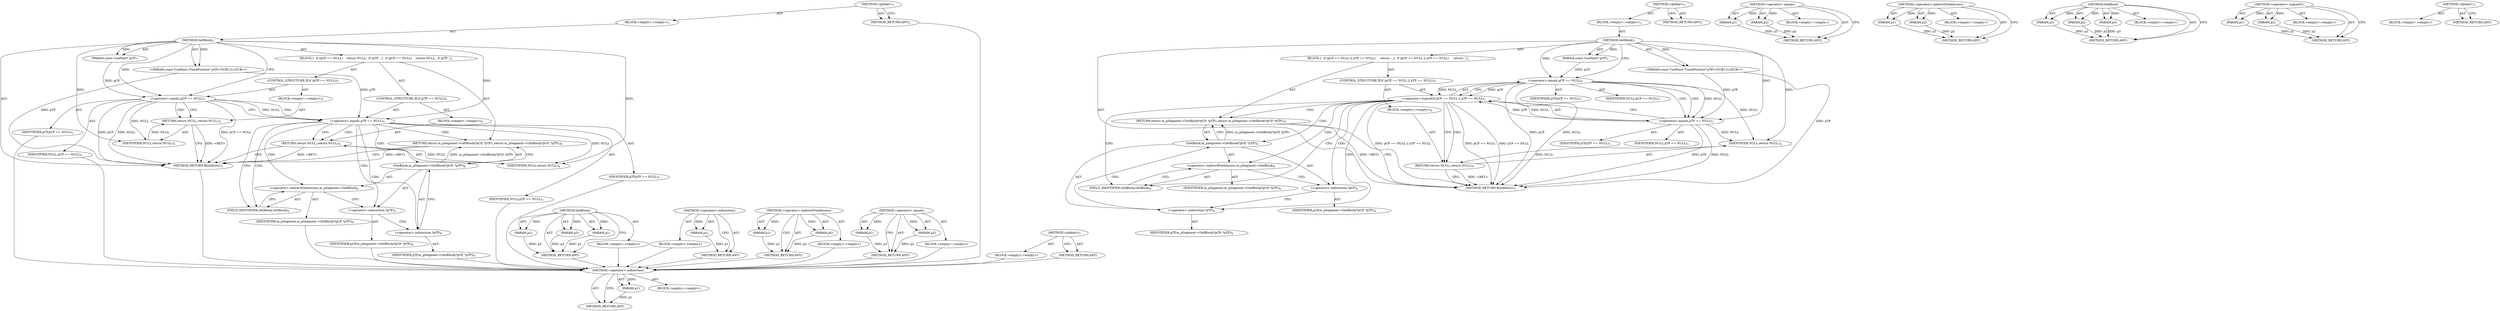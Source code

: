 digraph "&lt;global&gt;" {
vulnerable_6 [label=<(METHOD,&lt;global&gt;)<SUB>1</SUB>>];
vulnerable_7 [label=<(BLOCK,&lt;empty&gt;,&lt;empty&gt;)<SUB>1</SUB>>];
vulnerable_8 [label=<(METHOD,GetBlock)<SUB>1</SUB>>];
vulnerable_9 [label=<(PARAM,const CuePoint* pCP)<SUB>1</SUB>>];
vulnerable_10 [label="<(PARAM,const CuePoint::TrackPosition* pTP)<SUB>2</SUB>>"];
vulnerable_11 [label=<(BLOCK,{
  if (pCP == NULL)
    return NULL;
  if (pTP...,{
  if (pCP == NULL)
    return NULL;
  if (pTP...)<SUB>2</SUB>>];
vulnerable_12 [label=<(CONTROL_STRUCTURE,IF,if (pCP == NULL))<SUB>3</SUB>>];
vulnerable_13 [label=<(&lt;operator&gt;.equals,pCP == NULL)<SUB>3</SUB>>];
vulnerable_14 [label=<(IDENTIFIER,pCP,pCP == NULL)<SUB>3</SUB>>];
vulnerable_15 [label=<(IDENTIFIER,NULL,pCP == NULL)<SUB>3</SUB>>];
vulnerable_16 [label=<(BLOCK,&lt;empty&gt;,&lt;empty&gt;)<SUB>4</SUB>>];
vulnerable_17 [label=<(RETURN,return NULL;,return NULL;)<SUB>4</SUB>>];
vulnerable_18 [label=<(IDENTIFIER,NULL,return NULL;)<SUB>4</SUB>>];
vulnerable_19 [label=<(CONTROL_STRUCTURE,IF,if (pTP == NULL))<SUB>5</SUB>>];
vulnerable_20 [label=<(&lt;operator&gt;.equals,pTP == NULL)<SUB>5</SUB>>];
vulnerable_21 [label=<(IDENTIFIER,pTP,pTP == NULL)<SUB>5</SUB>>];
vulnerable_22 [label=<(IDENTIFIER,NULL,pTP == NULL)<SUB>5</SUB>>];
vulnerable_23 [label=<(BLOCK,&lt;empty&gt;,&lt;empty&gt;)<SUB>6</SUB>>];
vulnerable_24 [label=<(RETURN,return NULL;,return NULL;)<SUB>6</SUB>>];
vulnerable_25 [label=<(IDENTIFIER,NULL,return NULL;)<SUB>6</SUB>>];
vulnerable_26 [label=<(RETURN,return m_pSegment-&gt;GetBlock(*pCP, *pTP);,return m_pSegment-&gt;GetBlock(*pCP, *pTP);)<SUB>8</SUB>>];
vulnerable_27 [label=<(GetBlock,m_pSegment-&gt;GetBlock(*pCP, *pTP))<SUB>8</SUB>>];
vulnerable_28 [label=<(&lt;operator&gt;.indirectFieldAccess,m_pSegment-&gt;GetBlock)<SUB>8</SUB>>];
vulnerable_29 [label=<(IDENTIFIER,m_pSegment,m_pSegment-&gt;GetBlock(*pCP, *pTP))<SUB>8</SUB>>];
vulnerable_30 [label=<(FIELD_IDENTIFIER,GetBlock,GetBlock)<SUB>8</SUB>>];
vulnerable_31 [label=<(&lt;operator&gt;.indirection,*pCP)<SUB>8</SUB>>];
vulnerable_32 [label=<(IDENTIFIER,pCP,m_pSegment-&gt;GetBlock(*pCP, *pTP))<SUB>8</SUB>>];
vulnerable_33 [label=<(&lt;operator&gt;.indirection,*pTP)<SUB>8</SUB>>];
vulnerable_34 [label=<(IDENTIFIER,pTP,m_pSegment-&gt;GetBlock(*pCP, *pTP))<SUB>8</SUB>>];
vulnerable_35 [label=<(METHOD_RETURN,BlockEntry)<SUB>1</SUB>>];
vulnerable_37 [label=<(METHOD_RETURN,ANY)<SUB>1</SUB>>];
vulnerable_61 [label=<(METHOD,GetBlock)>];
vulnerable_62 [label=<(PARAM,p1)>];
vulnerable_63 [label=<(PARAM,p2)>];
vulnerable_64 [label=<(PARAM,p3)>];
vulnerable_65 [label=<(BLOCK,&lt;empty&gt;,&lt;empty&gt;)>];
vulnerable_66 [label=<(METHOD_RETURN,ANY)>];
vulnerable_72 [label=<(METHOD,&lt;operator&gt;.indirection)>];
vulnerable_73 [label=<(PARAM,p1)>];
vulnerable_74 [label=<(BLOCK,&lt;empty&gt;,&lt;empty&gt;)>];
vulnerable_75 [label=<(METHOD_RETURN,ANY)>];
vulnerable_67 [label=<(METHOD,&lt;operator&gt;.indirectFieldAccess)>];
vulnerable_68 [label=<(PARAM,p1)>];
vulnerable_69 [label=<(PARAM,p2)>];
vulnerable_70 [label=<(BLOCK,&lt;empty&gt;,&lt;empty&gt;)>];
vulnerable_71 [label=<(METHOD_RETURN,ANY)>];
vulnerable_56 [label=<(METHOD,&lt;operator&gt;.equals)>];
vulnerable_57 [label=<(PARAM,p1)>];
vulnerable_58 [label=<(PARAM,p2)>];
vulnerable_59 [label=<(BLOCK,&lt;empty&gt;,&lt;empty&gt;)>];
vulnerable_60 [label=<(METHOD_RETURN,ANY)>];
vulnerable_50 [label=<(METHOD,&lt;global&gt;)<SUB>1</SUB>>];
vulnerable_51 [label=<(BLOCK,&lt;empty&gt;,&lt;empty&gt;)>];
vulnerable_52 [label=<(METHOD_RETURN,ANY)>];
fixed_74 [label=<(METHOD,&lt;operator&gt;.indirection)>];
fixed_75 [label=<(PARAM,p1)>];
fixed_76 [label=<(BLOCK,&lt;empty&gt;,&lt;empty&gt;)>];
fixed_77 [label=<(METHOD_RETURN,ANY)>];
fixed_6 [label=<(METHOD,&lt;global&gt;)<SUB>1</SUB>>];
fixed_7 [label=<(BLOCK,&lt;empty&gt;,&lt;empty&gt;)<SUB>1</SUB>>];
fixed_8 [label=<(METHOD,GetBlock)<SUB>1</SUB>>];
fixed_9 [label=<(PARAM,const CuePoint* pCP)<SUB>1</SUB>>];
fixed_10 [label="<(PARAM,const CuePoint::TrackPosition* pTP)<SUB>2</SUB>>"];
fixed_11 [label=<(BLOCK,{
  if (pCP == NULL || pTP == NULL)
     return...,{
  if (pCP == NULL || pTP == NULL)
     return...)<SUB>2</SUB>>];
fixed_12 [label=<(CONTROL_STRUCTURE,IF,if (pCP == NULL || pTP == NULL))<SUB>3</SUB>>];
fixed_13 [label=<(&lt;operator&gt;.logicalOr,pCP == NULL || pTP == NULL)<SUB>3</SUB>>];
fixed_14 [label=<(&lt;operator&gt;.equals,pCP == NULL)<SUB>3</SUB>>];
fixed_15 [label=<(IDENTIFIER,pCP,pCP == NULL)<SUB>3</SUB>>];
fixed_16 [label=<(IDENTIFIER,NULL,pCP == NULL)<SUB>3</SUB>>];
fixed_17 [label=<(&lt;operator&gt;.equals,pTP == NULL)<SUB>3</SUB>>];
fixed_18 [label=<(IDENTIFIER,pTP,pTP == NULL)<SUB>3</SUB>>];
fixed_19 [label=<(IDENTIFIER,NULL,pTP == NULL)<SUB>3</SUB>>];
fixed_20 [label=<(BLOCK,&lt;empty&gt;,&lt;empty&gt;)<SUB>4</SUB>>];
fixed_21 [label=<(RETURN,return NULL;,return NULL;)<SUB>4</SUB>>];
fixed_22 [label=<(IDENTIFIER,NULL,return NULL;)<SUB>4</SUB>>];
fixed_23 [label=<(RETURN,return m_pSegment-&gt;GetBlock(*pCP, *pTP);,return m_pSegment-&gt;GetBlock(*pCP, *pTP);)<SUB>6</SUB>>];
fixed_24 [label=<(GetBlock,m_pSegment-&gt;GetBlock(*pCP, *pTP))<SUB>6</SUB>>];
fixed_25 [label=<(&lt;operator&gt;.indirectFieldAccess,m_pSegment-&gt;GetBlock)<SUB>6</SUB>>];
fixed_26 [label=<(IDENTIFIER,m_pSegment,m_pSegment-&gt;GetBlock(*pCP, *pTP))<SUB>6</SUB>>];
fixed_27 [label=<(FIELD_IDENTIFIER,GetBlock,GetBlock)<SUB>6</SUB>>];
fixed_28 [label=<(&lt;operator&gt;.indirection,*pCP)<SUB>6</SUB>>];
fixed_29 [label=<(IDENTIFIER,pCP,m_pSegment-&gt;GetBlock(*pCP, *pTP))<SUB>6</SUB>>];
fixed_30 [label=<(&lt;operator&gt;.indirection,*pTP)<SUB>6</SUB>>];
fixed_31 [label=<(IDENTIFIER,pTP,m_pSegment-&gt;GetBlock(*pCP, *pTP))<SUB>6</SUB>>];
fixed_32 [label=<(METHOD_RETURN,BlockEntry)<SUB>1</SUB>>];
fixed_34 [label=<(METHOD_RETURN,ANY)<SUB>1</SUB>>];
fixed_58 [label=<(METHOD,&lt;operator&gt;.equals)>];
fixed_59 [label=<(PARAM,p1)>];
fixed_60 [label=<(PARAM,p2)>];
fixed_61 [label=<(BLOCK,&lt;empty&gt;,&lt;empty&gt;)>];
fixed_62 [label=<(METHOD_RETURN,ANY)>];
fixed_69 [label=<(METHOD,&lt;operator&gt;.indirectFieldAccess)>];
fixed_70 [label=<(PARAM,p1)>];
fixed_71 [label=<(PARAM,p2)>];
fixed_72 [label=<(BLOCK,&lt;empty&gt;,&lt;empty&gt;)>];
fixed_73 [label=<(METHOD_RETURN,ANY)>];
fixed_63 [label=<(METHOD,GetBlock)>];
fixed_64 [label=<(PARAM,p1)>];
fixed_65 [label=<(PARAM,p2)>];
fixed_66 [label=<(PARAM,p3)>];
fixed_67 [label=<(BLOCK,&lt;empty&gt;,&lt;empty&gt;)>];
fixed_68 [label=<(METHOD_RETURN,ANY)>];
fixed_53 [label=<(METHOD,&lt;operator&gt;.logicalOr)>];
fixed_54 [label=<(PARAM,p1)>];
fixed_55 [label=<(PARAM,p2)>];
fixed_56 [label=<(BLOCK,&lt;empty&gt;,&lt;empty&gt;)>];
fixed_57 [label=<(METHOD_RETURN,ANY)>];
fixed_47 [label=<(METHOD,&lt;global&gt;)<SUB>1</SUB>>];
fixed_48 [label=<(BLOCK,&lt;empty&gt;,&lt;empty&gt;)>];
fixed_49 [label=<(METHOD_RETURN,ANY)>];
vulnerable_6 -> vulnerable_7  [key=0, label="AST: "];
vulnerable_6 -> vulnerable_37  [key=0, label="AST: "];
vulnerable_6 -> vulnerable_37  [key=1, label="CFG: "];
vulnerable_7 -> vulnerable_8  [key=0, label="AST: "];
vulnerable_8 -> vulnerable_9  [key=0, label="AST: "];
vulnerable_8 -> vulnerable_9  [key=1, label="DDG: "];
vulnerable_8 -> vulnerable_10  [key=0, label="AST: "];
vulnerable_8 -> vulnerable_10  [key=1, label="DDG: "];
vulnerable_8 -> vulnerable_11  [key=0, label="AST: "];
vulnerable_8 -> vulnerable_35  [key=0, label="AST: "];
vulnerable_8 -> vulnerable_13  [key=0, label="CFG: "];
vulnerable_8 -> vulnerable_13  [key=1, label="DDG: "];
vulnerable_8 -> vulnerable_20  [key=0, label="DDG: "];
vulnerable_8 -> vulnerable_18  [key=0, label="DDG: "];
vulnerable_8 -> vulnerable_25  [key=0, label="DDG: "];
vulnerable_9 -> vulnerable_13  [key=0, label="DDG: pCP"];
vulnerable_10 -> vulnerable_35  [key=0, label="DDG: pTP"];
vulnerable_10 -> vulnerable_20  [key=0, label="DDG: pTP"];
vulnerable_11 -> vulnerable_12  [key=0, label="AST: "];
vulnerable_11 -> vulnerable_19  [key=0, label="AST: "];
vulnerable_11 -> vulnerable_26  [key=0, label="AST: "];
vulnerable_12 -> vulnerable_13  [key=0, label="AST: "];
vulnerable_12 -> vulnerable_16  [key=0, label="AST: "];
vulnerable_13 -> vulnerable_14  [key=0, label="AST: "];
vulnerable_13 -> vulnerable_15  [key=0, label="AST: "];
vulnerable_13 -> vulnerable_17  [key=0, label="CFG: "];
vulnerable_13 -> vulnerable_17  [key=1, label="CDG: "];
vulnerable_13 -> vulnerable_20  [key=0, label="CFG: "];
vulnerable_13 -> vulnerable_20  [key=1, label="DDG: NULL"];
vulnerable_13 -> vulnerable_20  [key=2, label="CDG: "];
vulnerable_13 -> vulnerable_35  [key=0, label="DDG: pCP"];
vulnerable_13 -> vulnerable_35  [key=1, label="DDG: NULL"];
vulnerable_13 -> vulnerable_35  [key=2, label="DDG: pCP == NULL"];
vulnerable_13 -> vulnerable_18  [key=0, label="DDG: NULL"];
vulnerable_14 -> fixed_74  [key=0];
vulnerable_15 -> fixed_74  [key=0];
vulnerable_16 -> vulnerable_17  [key=0, label="AST: "];
vulnerable_17 -> vulnerable_18  [key=0, label="AST: "];
vulnerable_17 -> vulnerable_35  [key=0, label="CFG: "];
vulnerable_17 -> vulnerable_35  [key=1, label="DDG: &lt;RET&gt;"];
vulnerable_18 -> vulnerable_17  [key=0, label="DDG: NULL"];
vulnerable_19 -> vulnerable_20  [key=0, label="AST: "];
vulnerable_19 -> vulnerable_23  [key=0, label="AST: "];
vulnerable_20 -> vulnerable_21  [key=0, label="AST: "];
vulnerable_20 -> vulnerable_22  [key=0, label="AST: "];
vulnerable_20 -> vulnerable_24  [key=0, label="CFG: "];
vulnerable_20 -> vulnerable_24  [key=1, label="CDG: "];
vulnerable_20 -> vulnerable_30  [key=0, label="CFG: "];
vulnerable_20 -> vulnerable_30  [key=1, label="CDG: "];
vulnerable_20 -> vulnerable_25  [key=0, label="DDG: NULL"];
vulnerable_20 -> vulnerable_33  [key=0, label="CDG: "];
vulnerable_20 -> vulnerable_26  [key=0, label="CDG: "];
vulnerable_20 -> vulnerable_28  [key=0, label="CDG: "];
vulnerable_20 -> vulnerable_27  [key=0, label="CDG: "];
vulnerable_20 -> vulnerable_31  [key=0, label="CDG: "];
vulnerable_21 -> fixed_74  [key=0];
vulnerable_22 -> fixed_74  [key=0];
vulnerable_23 -> vulnerable_24  [key=0, label="AST: "];
vulnerable_24 -> vulnerable_25  [key=0, label="AST: "];
vulnerable_24 -> vulnerable_35  [key=0, label="CFG: "];
vulnerable_24 -> vulnerable_35  [key=1, label="DDG: &lt;RET&gt;"];
vulnerable_25 -> vulnerable_24  [key=0, label="DDG: NULL"];
vulnerable_26 -> vulnerable_27  [key=0, label="AST: "];
vulnerable_26 -> vulnerable_35  [key=0, label="CFG: "];
vulnerable_26 -> vulnerable_35  [key=1, label="DDG: &lt;RET&gt;"];
vulnerable_27 -> vulnerable_28  [key=0, label="AST: "];
vulnerable_27 -> vulnerable_31  [key=0, label="AST: "];
vulnerable_27 -> vulnerable_33  [key=0, label="AST: "];
vulnerable_27 -> vulnerable_26  [key=0, label="CFG: "];
vulnerable_27 -> vulnerable_26  [key=1, label="DDG: m_pSegment-&gt;GetBlock(*pCP, *pTP)"];
vulnerable_28 -> vulnerable_29  [key=0, label="AST: "];
vulnerable_28 -> vulnerable_30  [key=0, label="AST: "];
vulnerable_28 -> vulnerable_31  [key=0, label="CFG: "];
vulnerable_29 -> fixed_74  [key=0];
vulnerable_30 -> vulnerable_28  [key=0, label="CFG: "];
vulnerable_31 -> vulnerable_32  [key=0, label="AST: "];
vulnerable_31 -> vulnerable_33  [key=0, label="CFG: "];
vulnerable_32 -> fixed_74  [key=0];
vulnerable_33 -> vulnerable_34  [key=0, label="AST: "];
vulnerable_33 -> vulnerable_27  [key=0, label="CFG: "];
vulnerable_34 -> fixed_74  [key=0];
vulnerable_35 -> fixed_74  [key=0];
vulnerable_37 -> fixed_74  [key=0];
vulnerable_61 -> vulnerable_62  [key=0, label="AST: "];
vulnerable_61 -> vulnerable_62  [key=1, label="DDG: "];
vulnerable_61 -> vulnerable_65  [key=0, label="AST: "];
vulnerable_61 -> vulnerable_63  [key=0, label="AST: "];
vulnerable_61 -> vulnerable_63  [key=1, label="DDG: "];
vulnerable_61 -> vulnerable_66  [key=0, label="AST: "];
vulnerable_61 -> vulnerable_66  [key=1, label="CFG: "];
vulnerable_61 -> vulnerable_64  [key=0, label="AST: "];
vulnerable_61 -> vulnerable_64  [key=1, label="DDG: "];
vulnerable_62 -> vulnerable_66  [key=0, label="DDG: p1"];
vulnerable_63 -> vulnerable_66  [key=0, label="DDG: p2"];
vulnerable_64 -> vulnerable_66  [key=0, label="DDG: p3"];
vulnerable_65 -> fixed_74  [key=0];
vulnerable_66 -> fixed_74  [key=0];
vulnerable_72 -> vulnerable_73  [key=0, label="AST: "];
vulnerable_72 -> vulnerable_73  [key=1, label="DDG: "];
vulnerable_72 -> vulnerable_74  [key=0, label="AST: "];
vulnerable_72 -> vulnerable_75  [key=0, label="AST: "];
vulnerable_72 -> vulnerable_75  [key=1, label="CFG: "];
vulnerable_73 -> vulnerable_75  [key=0, label="DDG: p1"];
vulnerable_74 -> fixed_74  [key=0];
vulnerable_75 -> fixed_74  [key=0];
vulnerable_67 -> vulnerable_68  [key=0, label="AST: "];
vulnerable_67 -> vulnerable_68  [key=1, label="DDG: "];
vulnerable_67 -> vulnerable_70  [key=0, label="AST: "];
vulnerable_67 -> vulnerable_69  [key=0, label="AST: "];
vulnerable_67 -> vulnerable_69  [key=1, label="DDG: "];
vulnerable_67 -> vulnerable_71  [key=0, label="AST: "];
vulnerable_67 -> vulnerable_71  [key=1, label="CFG: "];
vulnerable_68 -> vulnerable_71  [key=0, label="DDG: p1"];
vulnerable_69 -> vulnerable_71  [key=0, label="DDG: p2"];
vulnerable_70 -> fixed_74  [key=0];
vulnerable_71 -> fixed_74  [key=0];
vulnerable_56 -> vulnerable_57  [key=0, label="AST: "];
vulnerable_56 -> vulnerable_57  [key=1, label="DDG: "];
vulnerable_56 -> vulnerable_59  [key=0, label="AST: "];
vulnerable_56 -> vulnerable_58  [key=0, label="AST: "];
vulnerable_56 -> vulnerable_58  [key=1, label="DDG: "];
vulnerable_56 -> vulnerable_60  [key=0, label="AST: "];
vulnerable_56 -> vulnerable_60  [key=1, label="CFG: "];
vulnerable_57 -> vulnerable_60  [key=0, label="DDG: p1"];
vulnerable_58 -> vulnerable_60  [key=0, label="DDG: p2"];
vulnerable_59 -> fixed_74  [key=0];
vulnerable_60 -> fixed_74  [key=0];
vulnerable_50 -> vulnerable_51  [key=0, label="AST: "];
vulnerable_50 -> vulnerable_52  [key=0, label="AST: "];
vulnerable_50 -> vulnerable_52  [key=1, label="CFG: "];
vulnerable_51 -> fixed_74  [key=0];
vulnerable_52 -> fixed_74  [key=0];
fixed_74 -> fixed_75  [key=0, label="AST: "];
fixed_74 -> fixed_75  [key=1, label="DDG: "];
fixed_74 -> fixed_76  [key=0, label="AST: "];
fixed_74 -> fixed_77  [key=0, label="AST: "];
fixed_74 -> fixed_77  [key=1, label="CFG: "];
fixed_75 -> fixed_77  [key=0, label="DDG: p1"];
fixed_6 -> fixed_7  [key=0, label="AST: "];
fixed_6 -> fixed_34  [key=0, label="AST: "];
fixed_6 -> fixed_34  [key=1, label="CFG: "];
fixed_7 -> fixed_8  [key=0, label="AST: "];
fixed_8 -> fixed_9  [key=0, label="AST: "];
fixed_8 -> fixed_9  [key=1, label="DDG: "];
fixed_8 -> fixed_10  [key=0, label="AST: "];
fixed_8 -> fixed_10  [key=1, label="DDG: "];
fixed_8 -> fixed_11  [key=0, label="AST: "];
fixed_8 -> fixed_32  [key=0, label="AST: "];
fixed_8 -> fixed_14  [key=0, label="CFG: "];
fixed_8 -> fixed_14  [key=1, label="DDG: "];
fixed_8 -> fixed_17  [key=0, label="DDG: "];
fixed_8 -> fixed_22  [key=0, label="DDG: "];
fixed_9 -> fixed_14  [key=0, label="DDG: pCP"];
fixed_10 -> fixed_32  [key=0, label="DDG: pTP"];
fixed_10 -> fixed_17  [key=0, label="DDG: pTP"];
fixed_11 -> fixed_12  [key=0, label="AST: "];
fixed_11 -> fixed_23  [key=0, label="AST: "];
fixed_12 -> fixed_13  [key=0, label="AST: "];
fixed_12 -> fixed_20  [key=0, label="AST: "];
fixed_13 -> fixed_14  [key=0, label="AST: "];
fixed_13 -> fixed_17  [key=0, label="AST: "];
fixed_13 -> fixed_21  [key=0, label="CFG: "];
fixed_13 -> fixed_21  [key=1, label="CDG: "];
fixed_13 -> fixed_27  [key=0, label="CFG: "];
fixed_13 -> fixed_27  [key=1, label="CDG: "];
fixed_13 -> fixed_32  [key=0, label="DDG: pCP == NULL"];
fixed_13 -> fixed_32  [key=1, label="DDG: pTP == NULL"];
fixed_13 -> fixed_32  [key=2, label="DDG: pCP == NULL || pTP == NULL"];
fixed_13 -> fixed_24  [key=0, label="CDG: "];
fixed_13 -> fixed_30  [key=0, label="CDG: "];
fixed_13 -> fixed_23  [key=0, label="CDG: "];
fixed_13 -> fixed_28  [key=0, label="CDG: "];
fixed_13 -> fixed_25  [key=0, label="CDG: "];
fixed_14 -> fixed_15  [key=0, label="AST: "];
fixed_14 -> fixed_16  [key=0, label="AST: "];
fixed_14 -> fixed_13  [key=0, label="CFG: "];
fixed_14 -> fixed_13  [key=1, label="DDG: pCP"];
fixed_14 -> fixed_13  [key=2, label="DDG: NULL"];
fixed_14 -> fixed_17  [key=0, label="CFG: "];
fixed_14 -> fixed_17  [key=1, label="DDG: NULL"];
fixed_14 -> fixed_17  [key=2, label="CDG: "];
fixed_14 -> fixed_32  [key=0, label="DDG: pCP"];
fixed_14 -> fixed_32  [key=1, label="DDG: NULL"];
fixed_14 -> fixed_22  [key=0, label="DDG: NULL"];
fixed_17 -> fixed_18  [key=0, label="AST: "];
fixed_17 -> fixed_19  [key=0, label="AST: "];
fixed_17 -> fixed_13  [key=0, label="CFG: "];
fixed_17 -> fixed_13  [key=1, label="DDG: pTP"];
fixed_17 -> fixed_13  [key=2, label="DDG: NULL"];
fixed_17 -> fixed_32  [key=0, label="DDG: pTP"];
fixed_17 -> fixed_32  [key=1, label="DDG: NULL"];
fixed_17 -> fixed_22  [key=0, label="DDG: NULL"];
fixed_20 -> fixed_21  [key=0, label="AST: "];
fixed_21 -> fixed_22  [key=0, label="AST: "];
fixed_21 -> fixed_32  [key=0, label="CFG: "];
fixed_21 -> fixed_32  [key=1, label="DDG: &lt;RET&gt;"];
fixed_22 -> fixed_21  [key=0, label="DDG: NULL"];
fixed_23 -> fixed_24  [key=0, label="AST: "];
fixed_23 -> fixed_32  [key=0, label="CFG: "];
fixed_23 -> fixed_32  [key=1, label="DDG: &lt;RET&gt;"];
fixed_24 -> fixed_25  [key=0, label="AST: "];
fixed_24 -> fixed_28  [key=0, label="AST: "];
fixed_24 -> fixed_30  [key=0, label="AST: "];
fixed_24 -> fixed_23  [key=0, label="CFG: "];
fixed_24 -> fixed_23  [key=1, label="DDG: m_pSegment-&gt;GetBlock(*pCP, *pTP)"];
fixed_25 -> fixed_26  [key=0, label="AST: "];
fixed_25 -> fixed_27  [key=0, label="AST: "];
fixed_25 -> fixed_28  [key=0, label="CFG: "];
fixed_27 -> fixed_25  [key=0, label="CFG: "];
fixed_28 -> fixed_29  [key=0, label="AST: "];
fixed_28 -> fixed_30  [key=0, label="CFG: "];
fixed_30 -> fixed_31  [key=0, label="AST: "];
fixed_30 -> fixed_24  [key=0, label="CFG: "];
fixed_58 -> fixed_59  [key=0, label="AST: "];
fixed_58 -> fixed_59  [key=1, label="DDG: "];
fixed_58 -> fixed_61  [key=0, label="AST: "];
fixed_58 -> fixed_60  [key=0, label="AST: "];
fixed_58 -> fixed_60  [key=1, label="DDG: "];
fixed_58 -> fixed_62  [key=0, label="AST: "];
fixed_58 -> fixed_62  [key=1, label="CFG: "];
fixed_59 -> fixed_62  [key=0, label="DDG: p1"];
fixed_60 -> fixed_62  [key=0, label="DDG: p2"];
fixed_69 -> fixed_70  [key=0, label="AST: "];
fixed_69 -> fixed_70  [key=1, label="DDG: "];
fixed_69 -> fixed_72  [key=0, label="AST: "];
fixed_69 -> fixed_71  [key=0, label="AST: "];
fixed_69 -> fixed_71  [key=1, label="DDG: "];
fixed_69 -> fixed_73  [key=0, label="AST: "];
fixed_69 -> fixed_73  [key=1, label="CFG: "];
fixed_70 -> fixed_73  [key=0, label="DDG: p1"];
fixed_71 -> fixed_73  [key=0, label="DDG: p2"];
fixed_63 -> fixed_64  [key=0, label="AST: "];
fixed_63 -> fixed_64  [key=1, label="DDG: "];
fixed_63 -> fixed_67  [key=0, label="AST: "];
fixed_63 -> fixed_65  [key=0, label="AST: "];
fixed_63 -> fixed_65  [key=1, label="DDG: "];
fixed_63 -> fixed_68  [key=0, label="AST: "];
fixed_63 -> fixed_68  [key=1, label="CFG: "];
fixed_63 -> fixed_66  [key=0, label="AST: "];
fixed_63 -> fixed_66  [key=1, label="DDG: "];
fixed_64 -> fixed_68  [key=0, label="DDG: p1"];
fixed_65 -> fixed_68  [key=0, label="DDG: p2"];
fixed_66 -> fixed_68  [key=0, label="DDG: p3"];
fixed_53 -> fixed_54  [key=0, label="AST: "];
fixed_53 -> fixed_54  [key=1, label="DDG: "];
fixed_53 -> fixed_56  [key=0, label="AST: "];
fixed_53 -> fixed_55  [key=0, label="AST: "];
fixed_53 -> fixed_55  [key=1, label="DDG: "];
fixed_53 -> fixed_57  [key=0, label="AST: "];
fixed_53 -> fixed_57  [key=1, label="CFG: "];
fixed_54 -> fixed_57  [key=0, label="DDG: p1"];
fixed_55 -> fixed_57  [key=0, label="DDG: p2"];
fixed_47 -> fixed_48  [key=0, label="AST: "];
fixed_47 -> fixed_49  [key=0, label="AST: "];
fixed_47 -> fixed_49  [key=1, label="CFG: "];
}
